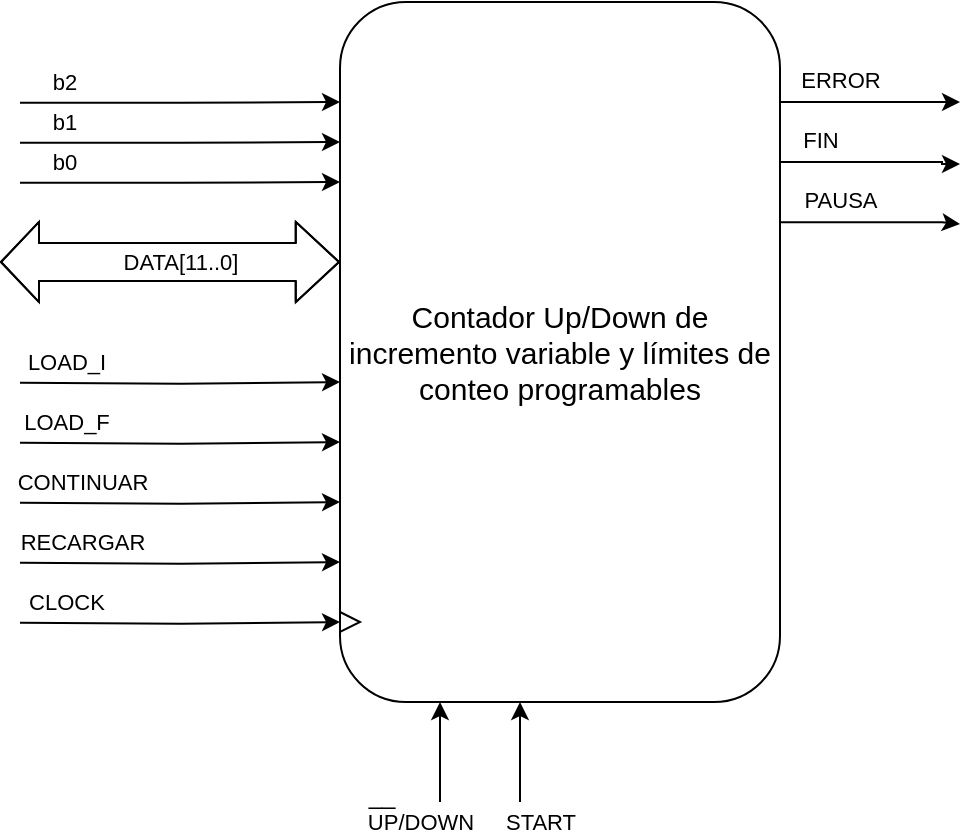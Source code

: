 <mxfile version="28.0.6" pages="3">
  <diagram name="Página-1" id="EEAb1dHN6E-b4VubWDZU">
    <mxGraphModel dx="1733" dy="1797" grid="1" gridSize="10" guides="1" tooltips="1" connect="1" arrows="1" fold="1" page="1" pageScale="1" pageWidth="1100" pageHeight="850" math="0" shadow="0">
      <root>
        <mxCell id="0" />
        <mxCell id="1" parent="0" />
        <mxCell id="Zk4eO1-CVe2jwhaPAREJ-2" value="&lt;font style=&quot;font-size: 15px;&quot;&gt;Contador Up/Down de incremento variable y límites de conteo programables&lt;/font&gt;" style="rounded=1;whiteSpace=wrap;html=1;" parent="1" vertex="1">
          <mxGeometry x="340" y="-770" width="220" height="350" as="geometry" />
        </mxCell>
        <mxCell id="Zk4eO1-CVe2jwhaPAREJ-8" style="edgeStyle=orthogonalEdgeStyle;rounded=0;orthogonalLoop=1;jettySize=auto;html=1;exitX=0;exitY=0.25;exitDx=0;exitDy=0;entryX=0;entryY=0.25;entryDx=0;entryDy=0;" parent="1" edge="1">
          <mxGeometry relative="1" as="geometry">
            <mxPoint x="340" y="-700" as="targetPoint" />
            <mxPoint x="180" y="-699.571" as="sourcePoint" />
            <Array as="points">
              <mxPoint x="260" y="-700" />
            </Array>
          </mxGeometry>
        </mxCell>
        <mxCell id="Zk4eO1-CVe2jwhaPAREJ-9" value="b1" style="edgeLabel;html=1;align=center;verticalAlign=middle;resizable=0;points=[];" parent="Zk4eO1-CVe2jwhaPAREJ-8" vertex="1" connectable="0">
          <mxGeometry x="-0.722" y="2" relative="1" as="geometry">
            <mxPoint y="-9" as="offset" />
          </mxGeometry>
        </mxCell>
        <mxCell id="Zk4eO1-CVe2jwhaPAREJ-10" style="edgeStyle=orthogonalEdgeStyle;rounded=0;orthogonalLoop=1;jettySize=auto;html=1;exitX=0;exitY=0.25;exitDx=0;exitDy=0;entryX=0;entryY=0.25;entryDx=0;entryDy=0;" parent="1" edge="1">
          <mxGeometry relative="1" as="geometry">
            <mxPoint x="340" y="-680" as="targetPoint" />
            <mxPoint x="180" y="-679.571" as="sourcePoint" />
            <Array as="points">
              <mxPoint x="260" y="-680" />
            </Array>
          </mxGeometry>
        </mxCell>
        <object label="b0" id="Zk4eO1-CVe2jwhaPAREJ-11">
          <mxCell style="edgeLabel;html=1;align=center;verticalAlign=middle;resizable=0;points=[];" parent="Zk4eO1-CVe2jwhaPAREJ-10" vertex="1" connectable="0">
            <mxGeometry x="-0.722" y="2" relative="1" as="geometry">
              <mxPoint y="-9" as="offset" />
            </mxGeometry>
          </mxCell>
        </object>
        <mxCell id="Zk4eO1-CVe2jwhaPAREJ-12" value="" style="shape=flexArrow;endArrow=classic;startArrow=classic;html=1;rounded=0;width=19.111;endSize=6.876;" parent="1" edge="1">
          <mxGeometry width="100" height="100" relative="1" as="geometry">
            <mxPoint x="170" y="-640" as="sourcePoint" />
            <mxPoint x="340" y="-640" as="targetPoint" />
            <Array as="points">
              <mxPoint x="280" y="-640" />
            </Array>
          </mxGeometry>
        </mxCell>
        <mxCell id="Zk4eO1-CVe2jwhaPAREJ-13" value="DATA[11..0]" style="edgeLabel;html=1;align=center;verticalAlign=middle;resizable=0;points=[];" parent="Zk4eO1-CVe2jwhaPAREJ-12" vertex="1" connectable="0">
          <mxGeometry x="-0.095" y="-1" relative="1" as="geometry">
            <mxPoint x="13" y="-1" as="offset" />
          </mxGeometry>
        </mxCell>
        <mxCell id="Zk4eO1-CVe2jwhaPAREJ-14" style="edgeStyle=orthogonalEdgeStyle;rounded=0;orthogonalLoop=1;jettySize=auto;html=1;exitX=0;exitY=0.25;exitDx=0;exitDy=0;entryX=0;entryY=0.25;entryDx=0;entryDy=0;" parent="1" edge="1">
          <mxGeometry relative="1" as="geometry">
            <mxPoint x="340" y="-580" as="targetPoint" />
            <mxPoint x="180" y="-579.571" as="sourcePoint" />
          </mxGeometry>
        </mxCell>
        <mxCell id="Zk4eO1-CVe2jwhaPAREJ-15" value="LOAD_I" style="edgeLabel;html=1;align=center;verticalAlign=middle;resizable=0;points=[];" parent="Zk4eO1-CVe2jwhaPAREJ-14" vertex="1" connectable="0">
          <mxGeometry x="-0.722" y="2" relative="1" as="geometry">
            <mxPoint y="-9" as="offset" />
          </mxGeometry>
        </mxCell>
        <mxCell id="Zk4eO1-CVe2jwhaPAREJ-16" style="edgeStyle=orthogonalEdgeStyle;rounded=0;orthogonalLoop=1;jettySize=auto;html=1;exitX=0;exitY=0.25;exitDx=0;exitDy=0;entryX=0;entryY=0.25;entryDx=0;entryDy=0;" parent="1" edge="1">
          <mxGeometry relative="1" as="geometry">
            <mxPoint x="340" y="-550" as="targetPoint" />
            <mxPoint x="180" y="-549.571" as="sourcePoint" />
          </mxGeometry>
        </mxCell>
        <mxCell id="Zk4eO1-CVe2jwhaPAREJ-17" value="LOAD_F" style="edgeLabel;html=1;align=center;verticalAlign=middle;resizable=0;points=[];" parent="Zk4eO1-CVe2jwhaPAREJ-16" vertex="1" connectable="0">
          <mxGeometry x="-0.722" y="2" relative="1" as="geometry">
            <mxPoint y="-9" as="offset" />
          </mxGeometry>
        </mxCell>
        <mxCell id="Zk4eO1-CVe2jwhaPAREJ-18" style="edgeStyle=orthogonalEdgeStyle;rounded=0;orthogonalLoop=1;jettySize=auto;html=1;exitX=0;exitY=0.25;exitDx=0;exitDy=0;entryX=0;entryY=0.25;entryDx=0;entryDy=0;" parent="1" edge="1">
          <mxGeometry relative="1" as="geometry">
            <mxPoint x="340" y="-520" as="targetPoint" />
            <mxPoint x="180" y="-519.571" as="sourcePoint" />
          </mxGeometry>
        </mxCell>
        <mxCell id="Zk4eO1-CVe2jwhaPAREJ-19" value="CONTINUAR" style="edgeLabel;html=1;align=center;verticalAlign=middle;resizable=0;points=[];" parent="Zk4eO1-CVe2jwhaPAREJ-18" vertex="1" connectable="0">
          <mxGeometry x="-0.722" y="2" relative="1" as="geometry">
            <mxPoint x="8" y="-9" as="offset" />
          </mxGeometry>
        </mxCell>
        <mxCell id="Zk4eO1-CVe2jwhaPAREJ-20" style="edgeStyle=orthogonalEdgeStyle;rounded=0;orthogonalLoop=1;jettySize=auto;html=1;exitX=0;exitY=0.25;exitDx=0;exitDy=0;entryX=0;entryY=0.25;entryDx=0;entryDy=0;" parent="1" edge="1">
          <mxGeometry relative="1" as="geometry">
            <mxPoint x="340" y="-490" as="targetPoint" />
            <mxPoint x="180" y="-489.571" as="sourcePoint" />
          </mxGeometry>
        </mxCell>
        <mxCell id="Zk4eO1-CVe2jwhaPAREJ-21" value="RECARGAR" style="edgeLabel;html=1;align=center;verticalAlign=middle;resizable=0;points=[];" parent="Zk4eO1-CVe2jwhaPAREJ-20" vertex="1" connectable="0">
          <mxGeometry x="-0.722" y="2" relative="1" as="geometry">
            <mxPoint x="8" y="-9" as="offset" />
          </mxGeometry>
        </mxCell>
        <mxCell id="Zk4eO1-CVe2jwhaPAREJ-22" style="edgeStyle=orthogonalEdgeStyle;rounded=0;orthogonalLoop=1;jettySize=auto;html=1;exitX=0;exitY=0.25;exitDx=0;exitDy=0;entryX=0;entryY=0.25;entryDx=0;entryDy=0;" parent="1" edge="1">
          <mxGeometry relative="1" as="geometry">
            <mxPoint x="340" y="-460" as="targetPoint" />
            <mxPoint x="180" y="-459.571" as="sourcePoint" />
          </mxGeometry>
        </mxCell>
        <mxCell id="Zk4eO1-CVe2jwhaPAREJ-23" value="CLOCK" style="edgeLabel;html=1;align=center;verticalAlign=middle;resizable=0;points=[];" parent="Zk4eO1-CVe2jwhaPAREJ-22" vertex="1" connectable="0">
          <mxGeometry x="-0.722" y="2" relative="1" as="geometry">
            <mxPoint y="-9" as="offset" />
          </mxGeometry>
        </mxCell>
        <mxCell id="Zk4eO1-CVe2jwhaPAREJ-24" style="edgeStyle=orthogonalEdgeStyle;rounded=0;orthogonalLoop=1;jettySize=auto;html=1;exitX=0;exitY=0.25;exitDx=0;exitDy=0;" parent="1" edge="1">
          <mxGeometry relative="1" as="geometry">
            <mxPoint x="650" y="-720" as="targetPoint" />
            <mxPoint x="560" y="-719.971" as="sourcePoint" />
            <Array as="points">
              <mxPoint x="641" y="-720.4" />
              <mxPoint x="720" y="-719.4" />
            </Array>
          </mxGeometry>
        </mxCell>
        <mxCell id="Zk4eO1-CVe2jwhaPAREJ-25" value="ERROR" style="edgeLabel;html=1;align=center;verticalAlign=middle;resizable=0;points=[];" parent="Zk4eO1-CVe2jwhaPAREJ-24" vertex="1" connectable="0">
          <mxGeometry x="-0.722" y="2" relative="1" as="geometry">
            <mxPoint x="17" y="-9" as="offset" />
          </mxGeometry>
        </mxCell>
        <mxCell id="Zk4eO1-CVe2jwhaPAREJ-26" style="edgeStyle=orthogonalEdgeStyle;rounded=0;orthogonalLoop=1;jettySize=auto;html=1;exitX=0;exitY=0.25;exitDx=0;exitDy=0;" parent="1" edge="1">
          <mxGeometry relative="1" as="geometry">
            <mxPoint x="650" y="-689" as="targetPoint" />
            <mxPoint x="560" y="-689.951" as="sourcePoint" />
            <Array as="points">
              <mxPoint x="641" y="-690.38" />
              <mxPoint x="720" y="-689.38" />
            </Array>
          </mxGeometry>
        </mxCell>
        <mxCell id="Zk4eO1-CVe2jwhaPAREJ-27" value="FIN" style="edgeLabel;html=1;align=center;verticalAlign=middle;resizable=0;points=[];" parent="Zk4eO1-CVe2jwhaPAREJ-26" vertex="1" connectable="0">
          <mxGeometry x="-0.722" y="2" relative="1" as="geometry">
            <mxPoint x="7" y="-9" as="offset" />
          </mxGeometry>
        </mxCell>
        <mxCell id="Zk4eO1-CVe2jwhaPAREJ-28" style="edgeStyle=orthogonalEdgeStyle;rounded=0;orthogonalLoop=1;jettySize=auto;html=1;exitX=0;exitY=0.25;exitDx=0;exitDy=0;" parent="1" edge="1">
          <mxGeometry relative="1" as="geometry">
            <mxPoint x="650" y="-659" as="targetPoint" />
            <mxPoint x="560" y="-659.931" as="sourcePoint" />
            <Array as="points">
              <mxPoint x="641" y="-660.36" />
              <mxPoint x="720" y="-659.36" />
            </Array>
          </mxGeometry>
        </mxCell>
        <mxCell id="Zk4eO1-CVe2jwhaPAREJ-29" value="PAUSA" style="edgeLabel;html=1;align=center;verticalAlign=middle;resizable=0;points=[];" parent="Zk4eO1-CVe2jwhaPAREJ-28" vertex="1" connectable="0">
          <mxGeometry x="-0.722" y="2" relative="1" as="geometry">
            <mxPoint x="17" y="-9" as="offset" />
          </mxGeometry>
        </mxCell>
        <mxCell id="Zk4eO1-CVe2jwhaPAREJ-30" style="edgeStyle=orthogonalEdgeStyle;rounded=0;orthogonalLoop=1;jettySize=auto;html=1;" parent="1" edge="1">
          <mxGeometry relative="1" as="geometry">
            <mxPoint x="390" y="-420" as="targetPoint" />
            <mxPoint x="390" y="-370" as="sourcePoint" />
            <Array as="points">
              <mxPoint x="390" y="-391.01" />
              <mxPoint x="390" y="-391.01" />
            </Array>
          </mxGeometry>
        </mxCell>
        <mxCell id="Zk4eO1-CVe2jwhaPAREJ-31" value="UP/DOWN" style="edgeLabel;html=1;align=center;verticalAlign=middle;resizable=0;points=[];" parent="Zk4eO1-CVe2jwhaPAREJ-30" vertex="1" connectable="0">
          <mxGeometry x="-0.722" y="2" relative="1" as="geometry">
            <mxPoint x="-8" y="17" as="offset" />
          </mxGeometry>
        </mxCell>
        <mxCell id="Zk4eO1-CVe2jwhaPAREJ-32" style="edgeStyle=orthogonalEdgeStyle;rounded=0;orthogonalLoop=1;jettySize=auto;html=1;" parent="1" edge="1">
          <mxGeometry relative="1" as="geometry">
            <mxPoint x="430" y="-420" as="targetPoint" />
            <mxPoint x="430" y="-370" as="sourcePoint" />
            <Array as="points">
              <mxPoint x="430" y="-391.01" />
              <mxPoint x="430" y="-391.01" />
            </Array>
          </mxGeometry>
        </mxCell>
        <mxCell id="Zk4eO1-CVe2jwhaPAREJ-33" value="START" style="edgeLabel;html=1;align=center;verticalAlign=middle;resizable=0;points=[];" parent="Zk4eO1-CVe2jwhaPAREJ-32" vertex="1" connectable="0">
          <mxGeometry x="-0.722" y="2" relative="1" as="geometry">
            <mxPoint x="12" y="17" as="offset" />
          </mxGeometry>
        </mxCell>
        <mxCell id="Zk4eO1-CVe2jwhaPAREJ-34" style="edgeStyle=orthogonalEdgeStyle;rounded=0;orthogonalLoop=1;jettySize=auto;html=1;exitX=0;exitY=0.25;exitDx=0;exitDy=0;entryX=0;entryY=0.25;entryDx=0;entryDy=0;" parent="1" edge="1">
          <mxGeometry relative="1" as="geometry">
            <mxPoint x="340" y="-720" as="targetPoint" />
            <mxPoint x="180" y="-719.571" as="sourcePoint" />
            <Array as="points">
              <mxPoint x="260" y="-720" />
            </Array>
          </mxGeometry>
        </mxCell>
        <mxCell id="Zk4eO1-CVe2jwhaPAREJ-35" value="b2" style="edgeLabel;html=1;align=center;verticalAlign=middle;resizable=0;points=[];" parent="Zk4eO1-CVe2jwhaPAREJ-34" vertex="1" connectable="0">
          <mxGeometry x="-0.722" y="2" relative="1" as="geometry">
            <mxPoint y="-9" as="offset" />
          </mxGeometry>
        </mxCell>
        <mxCell id="Zk4eO1-CVe2jwhaPAREJ-36" value="__" style="text;html=1;align=center;verticalAlign=middle;whiteSpace=wrap;rounded=0;" parent="1" vertex="1">
          <mxGeometry x="331" y="-388" width="60" height="30" as="geometry" />
        </mxCell>
        <mxCell id="Zk4eO1-CVe2jwhaPAREJ-37" value="" style="triangle;whiteSpace=wrap;html=1;" parent="1" vertex="1">
          <mxGeometry x="340" y="-465" width="10" height="10" as="geometry" />
        </mxCell>
      </root>
    </mxGraphModel>
  </diagram>
  <diagram id="MBViVHzpz38LwhrgYlLa" name="Página-2">
    <mxGraphModel dx="1617" dy="884" grid="1" gridSize="10" guides="1" tooltips="1" connect="1" arrows="1" fold="1" page="1" pageScale="1" pageWidth="1100" pageHeight="850" math="0" shadow="0">
      <root>
        <mxCell id="0" />
        <mxCell id="1" parent="0" />
        <mxCell id="ioLFR17E4ViIQYoxCpSj-46" style="edgeStyle=orthogonalEdgeStyle;rounded=0;orthogonalLoop=1;jettySize=auto;html=1;entryX=0.25;entryY=0;entryDx=0;entryDy=0;" parent="1" target="5YCoUz0_5GFnxVRF15zM-1" edge="1">
          <mxGeometry relative="1" as="geometry">
            <mxPoint x="475" y="160" as="sourcePoint" />
            <Array as="points">
              <mxPoint x="475" y="250" />
            </Array>
          </mxGeometry>
        </mxCell>
        <mxCell id="SYs1Sd5xf8g1arsFMRHJ-1" value="&lt;span style=&quot;color: rgb(0, 0, 0); font-family: Helvetica; font-style: normal; font-variant-ligatures: normal; font-variant-caps: normal; font-weight: 400; letter-spacing: normal; orphans: 2; text-align: center; text-indent: 0px; text-transform: none; widows: 2; word-spacing: 0px; -webkit-text-stroke-width: 0px; white-space: normal; background-color: rgb(236, 236, 236); text-decoration-thickness: initial; text-decoration-style: initial; text-decoration-color: initial; float: none; display: inline !important;&quot;&gt;Contador Up/Down de incremento variable y límites de conteo programables&lt;/span&gt;" style="text;whiteSpace=wrap;html=1;fontSize=17;" parent="1" vertex="1">
          <mxGeometry x="253" y="30" width="595" height="40" as="geometry" />
        </mxCell>
        <mxCell id="ioLFR17E4ViIQYoxCpSj-47" value="resultado de suma actual" style="edgeStyle=orthogonalEdgeStyle;rounded=0;orthogonalLoop=1;jettySize=auto;html=1;exitX=1;exitY=0.5;exitDx=0;exitDy=0;entryX=1;entryY=0.5;entryDx=0;entryDy=0;" parent="1" source="5YCoUz0_5GFnxVRF15zM-1" edge="1" target="XcIXjamz96Wju4GIK8jk-1">
          <mxGeometry x="-0.095" y="10" relative="1" as="geometry">
            <mxPoint x="615" y="170" as="targetPoint" />
            <mxPoint x="575" y="470" as="sourcePoint" />
            <mxPoint as="offset" />
            <Array as="points">
              <mxPoint x="620" y="470" />
              <mxPoint x="620" y="262" />
            </Array>
          </mxGeometry>
        </mxCell>
        <mxCell id="5YCoUz0_5GFnxVRF15zM-1" value="SUMADOR" style="rounded=1;whiteSpace=wrap;html=1;" parent="1" vertex="1">
          <mxGeometry x="445" y="430" width="120" height="80" as="geometry" />
        </mxCell>
        <mxCell id="ioLFR17E4ViIQYoxCpSj-1" value="&lt;font style=&quot;font-size: 15px;&quot;&gt;Contador Up/Down de incremento variable y límites de conteo programables&lt;/font&gt;" style="rounded=1;whiteSpace=wrap;html=1;" parent="1" vertex="1">
          <mxGeometry x="350" y="863" width="220" height="350" as="geometry" />
        </mxCell>
        <mxCell id="ioLFR17E4ViIQYoxCpSj-2" style="edgeStyle=orthogonalEdgeStyle;rounded=0;orthogonalLoop=1;jettySize=auto;html=1;exitX=0;exitY=0.25;exitDx=0;exitDy=0;entryX=0;entryY=0.25;entryDx=0;entryDy=0;" parent="1" edge="1">
          <mxGeometry relative="1" as="geometry">
            <mxPoint x="350" y="933" as="targetPoint" />
            <mxPoint x="190" y="933.429" as="sourcePoint" />
            <Array as="points">
              <mxPoint x="270" y="933" />
            </Array>
          </mxGeometry>
        </mxCell>
        <mxCell id="ioLFR17E4ViIQYoxCpSj-3" value="b1" style="edgeLabel;html=1;align=center;verticalAlign=middle;resizable=0;points=[];" parent="ioLFR17E4ViIQYoxCpSj-2" vertex="1" connectable="0">
          <mxGeometry x="-0.722" y="2" relative="1" as="geometry">
            <mxPoint y="-9" as="offset" />
          </mxGeometry>
        </mxCell>
        <mxCell id="ioLFR17E4ViIQYoxCpSj-4" style="edgeStyle=orthogonalEdgeStyle;rounded=0;orthogonalLoop=1;jettySize=auto;html=1;exitX=0;exitY=0.25;exitDx=0;exitDy=0;entryX=0;entryY=0.25;entryDx=0;entryDy=0;" parent="1" edge="1">
          <mxGeometry relative="1" as="geometry">
            <mxPoint x="350" y="953" as="targetPoint" />
            <mxPoint x="190" y="953.429" as="sourcePoint" />
            <Array as="points">
              <mxPoint x="270" y="953" />
            </Array>
          </mxGeometry>
        </mxCell>
        <object label="b0" id="ioLFR17E4ViIQYoxCpSj-5">
          <mxCell style="edgeLabel;html=1;align=center;verticalAlign=middle;resizable=0;points=[];" parent="ioLFR17E4ViIQYoxCpSj-4" vertex="1" connectable="0">
            <mxGeometry x="-0.722" y="2" relative="1" as="geometry">
              <mxPoint y="-9" as="offset" />
            </mxGeometry>
          </mxCell>
        </object>
        <mxCell id="ioLFR17E4ViIQYoxCpSj-6" value="" style="shape=flexArrow;endArrow=classic;startArrow=classic;html=1;rounded=0;width=19.111;endSize=6.876;" parent="1" edge="1">
          <mxGeometry width="100" height="100" relative="1" as="geometry">
            <mxPoint x="180" y="993" as="sourcePoint" />
            <mxPoint x="350" y="993" as="targetPoint" />
            <Array as="points">
              <mxPoint x="290" y="993" />
            </Array>
          </mxGeometry>
        </mxCell>
        <mxCell id="ioLFR17E4ViIQYoxCpSj-7" value="DATA[11..0]" style="edgeLabel;html=1;align=center;verticalAlign=middle;resizable=0;points=[];" parent="ioLFR17E4ViIQYoxCpSj-6" vertex="1" connectable="0">
          <mxGeometry x="-0.095" y="-1" relative="1" as="geometry">
            <mxPoint x="13" y="-1" as="offset" />
          </mxGeometry>
        </mxCell>
        <mxCell id="ioLFR17E4ViIQYoxCpSj-8" style="edgeStyle=orthogonalEdgeStyle;rounded=0;orthogonalLoop=1;jettySize=auto;html=1;exitX=0;exitY=0.25;exitDx=0;exitDy=0;entryX=0;entryY=0.25;entryDx=0;entryDy=0;" parent="1" edge="1">
          <mxGeometry relative="1" as="geometry">
            <mxPoint x="350" y="1053" as="targetPoint" />
            <mxPoint x="190" y="1053.429" as="sourcePoint" />
          </mxGeometry>
        </mxCell>
        <mxCell id="ioLFR17E4ViIQYoxCpSj-9" value="LOAD_I" style="edgeLabel;html=1;align=center;verticalAlign=middle;resizable=0;points=[];" parent="ioLFR17E4ViIQYoxCpSj-8" vertex="1" connectable="0">
          <mxGeometry x="-0.722" y="2" relative="1" as="geometry">
            <mxPoint y="-9" as="offset" />
          </mxGeometry>
        </mxCell>
        <mxCell id="ioLFR17E4ViIQYoxCpSj-10" style="edgeStyle=orthogonalEdgeStyle;rounded=0;orthogonalLoop=1;jettySize=auto;html=1;exitX=0;exitY=0.25;exitDx=0;exitDy=0;entryX=0;entryY=0.25;entryDx=0;entryDy=0;" parent="1" edge="1">
          <mxGeometry relative="1" as="geometry">
            <mxPoint x="350" y="1083" as="targetPoint" />
            <mxPoint x="190" y="1083.429" as="sourcePoint" />
          </mxGeometry>
        </mxCell>
        <mxCell id="ioLFR17E4ViIQYoxCpSj-11" value="LOAD_F" style="edgeLabel;html=1;align=center;verticalAlign=middle;resizable=0;points=[];" parent="ioLFR17E4ViIQYoxCpSj-10" vertex="1" connectable="0">
          <mxGeometry x="-0.722" y="2" relative="1" as="geometry">
            <mxPoint y="-9" as="offset" />
          </mxGeometry>
        </mxCell>
        <mxCell id="ioLFR17E4ViIQYoxCpSj-12" style="edgeStyle=orthogonalEdgeStyle;rounded=0;orthogonalLoop=1;jettySize=auto;html=1;exitX=0;exitY=0.25;exitDx=0;exitDy=0;entryX=0;entryY=0.25;entryDx=0;entryDy=0;" parent="1" edge="1">
          <mxGeometry relative="1" as="geometry">
            <mxPoint x="350" y="1113" as="targetPoint" />
            <mxPoint x="190" y="1113.429" as="sourcePoint" />
          </mxGeometry>
        </mxCell>
        <mxCell id="ioLFR17E4ViIQYoxCpSj-13" value="CONTINUAR" style="edgeLabel;html=1;align=center;verticalAlign=middle;resizable=0;points=[];" parent="ioLFR17E4ViIQYoxCpSj-12" vertex="1" connectable="0">
          <mxGeometry x="-0.722" y="2" relative="1" as="geometry">
            <mxPoint x="8" y="-9" as="offset" />
          </mxGeometry>
        </mxCell>
        <mxCell id="ioLFR17E4ViIQYoxCpSj-14" style="edgeStyle=orthogonalEdgeStyle;rounded=0;orthogonalLoop=1;jettySize=auto;html=1;exitX=0;exitY=0.25;exitDx=0;exitDy=0;entryX=0;entryY=0.25;entryDx=0;entryDy=0;" parent="1" edge="1">
          <mxGeometry relative="1" as="geometry">
            <mxPoint x="350" y="1143" as="targetPoint" />
            <mxPoint x="190" y="1143.429" as="sourcePoint" />
          </mxGeometry>
        </mxCell>
        <mxCell id="ioLFR17E4ViIQYoxCpSj-15" value="RECARGAR" style="edgeLabel;html=1;align=center;verticalAlign=middle;resizable=0;points=[];" parent="ioLFR17E4ViIQYoxCpSj-14" vertex="1" connectable="0">
          <mxGeometry x="-0.722" y="2" relative="1" as="geometry">
            <mxPoint x="8" y="-9" as="offset" />
          </mxGeometry>
        </mxCell>
        <mxCell id="ioLFR17E4ViIQYoxCpSj-16" style="edgeStyle=orthogonalEdgeStyle;rounded=0;orthogonalLoop=1;jettySize=auto;html=1;exitX=0;exitY=0.25;exitDx=0;exitDy=0;entryX=0;entryY=0.25;entryDx=0;entryDy=0;" parent="1" edge="1">
          <mxGeometry relative="1" as="geometry">
            <mxPoint x="350" y="1173" as="targetPoint" />
            <mxPoint x="190" y="1173.429" as="sourcePoint" />
          </mxGeometry>
        </mxCell>
        <mxCell id="ioLFR17E4ViIQYoxCpSj-17" value="CLOCK" style="edgeLabel;html=1;align=center;verticalAlign=middle;resizable=0;points=[];" parent="ioLFR17E4ViIQYoxCpSj-16" vertex="1" connectable="0">
          <mxGeometry x="-0.722" y="2" relative="1" as="geometry">
            <mxPoint y="-9" as="offset" />
          </mxGeometry>
        </mxCell>
        <mxCell id="ioLFR17E4ViIQYoxCpSj-18" style="edgeStyle=orthogonalEdgeStyle;rounded=0;orthogonalLoop=1;jettySize=auto;html=1;exitX=0;exitY=0.25;exitDx=0;exitDy=0;" parent="1" edge="1">
          <mxGeometry relative="1" as="geometry">
            <mxPoint x="660" y="913" as="targetPoint" />
            <mxPoint x="570" y="913.029" as="sourcePoint" />
            <Array as="points">
              <mxPoint x="651" y="912.6" />
              <mxPoint x="730" y="913.6" />
            </Array>
          </mxGeometry>
        </mxCell>
        <mxCell id="ioLFR17E4ViIQYoxCpSj-19" value="ERROR" style="edgeLabel;html=1;align=center;verticalAlign=middle;resizable=0;points=[];" parent="ioLFR17E4ViIQYoxCpSj-18" vertex="1" connectable="0">
          <mxGeometry x="-0.722" y="2" relative="1" as="geometry">
            <mxPoint x="17" y="-9" as="offset" />
          </mxGeometry>
        </mxCell>
        <mxCell id="ioLFR17E4ViIQYoxCpSj-20" style="edgeStyle=orthogonalEdgeStyle;rounded=0;orthogonalLoop=1;jettySize=auto;html=1;exitX=0;exitY=0.25;exitDx=0;exitDy=0;" parent="1" edge="1">
          <mxGeometry relative="1" as="geometry">
            <mxPoint x="660" y="944" as="targetPoint" />
            <mxPoint x="570" y="943.049" as="sourcePoint" />
            <Array as="points">
              <mxPoint x="651" y="942.62" />
              <mxPoint x="730" y="943.62" />
            </Array>
          </mxGeometry>
        </mxCell>
        <mxCell id="ioLFR17E4ViIQYoxCpSj-21" value="FIN" style="edgeLabel;html=1;align=center;verticalAlign=middle;resizable=0;points=[];" parent="ioLFR17E4ViIQYoxCpSj-20" vertex="1" connectable="0">
          <mxGeometry x="-0.722" y="2" relative="1" as="geometry">
            <mxPoint x="7" y="-9" as="offset" />
          </mxGeometry>
        </mxCell>
        <mxCell id="ioLFR17E4ViIQYoxCpSj-22" style="edgeStyle=orthogonalEdgeStyle;rounded=0;orthogonalLoop=1;jettySize=auto;html=1;exitX=0;exitY=0.25;exitDx=0;exitDy=0;" parent="1" edge="1">
          <mxGeometry relative="1" as="geometry">
            <mxPoint x="660" y="974" as="targetPoint" />
            <mxPoint x="570" y="973.069" as="sourcePoint" />
            <Array as="points">
              <mxPoint x="651" y="972.64" />
              <mxPoint x="730" y="973.64" />
            </Array>
          </mxGeometry>
        </mxCell>
        <mxCell id="ioLFR17E4ViIQYoxCpSj-23" value="PAUSA" style="edgeLabel;html=1;align=center;verticalAlign=middle;resizable=0;points=[];" parent="ioLFR17E4ViIQYoxCpSj-22" vertex="1" connectable="0">
          <mxGeometry x="-0.722" y="2" relative="1" as="geometry">
            <mxPoint x="17" y="-9" as="offset" />
          </mxGeometry>
        </mxCell>
        <mxCell id="ioLFR17E4ViIQYoxCpSj-24" style="edgeStyle=orthogonalEdgeStyle;rounded=0;orthogonalLoop=1;jettySize=auto;html=1;" parent="1" edge="1">
          <mxGeometry relative="1" as="geometry">
            <mxPoint x="400" y="1213" as="targetPoint" />
            <mxPoint x="400" y="1263" as="sourcePoint" />
            <Array as="points">
              <mxPoint x="400" y="1241.99" />
              <mxPoint x="400" y="1241.99" />
            </Array>
          </mxGeometry>
        </mxCell>
        <mxCell id="ioLFR17E4ViIQYoxCpSj-25" value="UP/DOWN" style="edgeLabel;html=1;align=center;verticalAlign=middle;resizable=0;points=[];" parent="ioLFR17E4ViIQYoxCpSj-24" vertex="1" connectable="0">
          <mxGeometry x="-0.722" y="2" relative="1" as="geometry">
            <mxPoint x="-8" y="17" as="offset" />
          </mxGeometry>
        </mxCell>
        <mxCell id="ioLFR17E4ViIQYoxCpSj-26" style="edgeStyle=orthogonalEdgeStyle;rounded=0;orthogonalLoop=1;jettySize=auto;html=1;" parent="1" edge="1">
          <mxGeometry relative="1" as="geometry">
            <mxPoint x="440" y="1213" as="targetPoint" />
            <mxPoint x="440" y="1263" as="sourcePoint" />
            <Array as="points">
              <mxPoint x="440" y="1241.99" />
              <mxPoint x="440" y="1241.99" />
            </Array>
          </mxGeometry>
        </mxCell>
        <mxCell id="ioLFR17E4ViIQYoxCpSj-27" value="START" style="edgeLabel;html=1;align=center;verticalAlign=middle;resizable=0;points=[];" parent="ioLFR17E4ViIQYoxCpSj-26" vertex="1" connectable="0">
          <mxGeometry x="-0.722" y="2" relative="1" as="geometry">
            <mxPoint x="12" y="17" as="offset" />
          </mxGeometry>
        </mxCell>
        <mxCell id="ioLFR17E4ViIQYoxCpSj-28" style="edgeStyle=orthogonalEdgeStyle;rounded=0;orthogonalLoop=1;jettySize=auto;html=1;exitX=0;exitY=0.25;exitDx=0;exitDy=0;entryX=0;entryY=0.25;entryDx=0;entryDy=0;" parent="1" edge="1">
          <mxGeometry relative="1" as="geometry">
            <mxPoint x="350" y="913" as="targetPoint" />
            <mxPoint x="190" y="913.429" as="sourcePoint" />
            <Array as="points">
              <mxPoint x="270" y="913" />
            </Array>
          </mxGeometry>
        </mxCell>
        <mxCell id="ioLFR17E4ViIQYoxCpSj-29" value="b2" style="edgeLabel;html=1;align=center;verticalAlign=middle;resizable=0;points=[];" parent="ioLFR17E4ViIQYoxCpSj-28" vertex="1" connectable="0">
          <mxGeometry x="-0.722" y="2" relative="1" as="geometry">
            <mxPoint y="-9" as="offset" />
          </mxGeometry>
        </mxCell>
        <mxCell id="ioLFR17E4ViIQYoxCpSj-30" value="__" style="text;html=1;align=center;verticalAlign=middle;whiteSpace=wrap;rounded=0;" parent="1" vertex="1">
          <mxGeometry x="341" y="1245" width="60" height="30" as="geometry" />
        </mxCell>
        <mxCell id="ioLFR17E4ViIQYoxCpSj-31" value="" style="triangle;whiteSpace=wrap;html=1;" parent="1" vertex="1">
          <mxGeometry x="350" y="1168" width="10" height="10" as="geometry" />
        </mxCell>
        <mxCell id="ioLFR17E4ViIQYoxCpSj-34" style="edgeStyle=orthogonalEdgeStyle;rounded=0;orthogonalLoop=1;jettySize=auto;html=1;" parent="1" edge="1">
          <mxGeometry relative="1" as="geometry">
            <mxPoint x="240" y="250" as="targetPoint" />
            <mxPoint x="150" y="250" as="sourcePoint" />
          </mxGeometry>
        </mxCell>
        <mxCell id="ioLFR17E4ViIQYoxCpSj-35" value="LOAD_I" style="edgeLabel;html=1;align=center;verticalAlign=middle;resizable=0;points=[];" parent="ioLFR17E4ViIQYoxCpSj-34" vertex="1" connectable="0">
          <mxGeometry x="-0.722" y="2" relative="1" as="geometry">
            <mxPoint x="8" y="-11" as="offset" />
          </mxGeometry>
        </mxCell>
        <mxCell id="ioLFR17E4ViIQYoxCpSj-36" style="edgeStyle=orthogonalEdgeStyle;rounded=0;orthogonalLoop=1;jettySize=auto;html=1;" parent="1" edge="1">
          <mxGeometry relative="1" as="geometry">
            <mxPoint x="240" y="280" as="targetPoint" />
            <mxPoint x="150" y="280" as="sourcePoint" />
            <Array as="points">
              <mxPoint x="200" y="280" />
              <mxPoint x="200" y="280" />
            </Array>
          </mxGeometry>
        </mxCell>
        <mxCell id="ioLFR17E4ViIQYoxCpSj-37" value="LOAD_F" style="edgeLabel;html=1;align=center;verticalAlign=middle;resizable=0;points=[];" parent="ioLFR17E4ViIQYoxCpSj-36" vertex="1" connectable="0">
          <mxGeometry x="-0.722" y="2" relative="1" as="geometry">
            <mxPoint x="8" y="-9" as="offset" />
          </mxGeometry>
        </mxCell>
        <mxCell id="ioLFR17E4ViIQYoxCpSj-38" style="edgeStyle=orthogonalEdgeStyle;rounded=0;orthogonalLoop=1;jettySize=auto;html=1;entryX=0;entryY=0.25;entryDx=0;entryDy=0;" parent="1" edge="1">
          <mxGeometry relative="1" as="geometry">
            <mxPoint x="225" y="451.57" as="targetPoint" />
            <mxPoint x="145" y="451.57" as="sourcePoint" />
            <Array as="points">
              <mxPoint x="145" y="451.57" />
            </Array>
          </mxGeometry>
        </mxCell>
        <mxCell id="ioLFR17E4ViIQYoxCpSj-39" value="b1" style="edgeLabel;html=1;align=center;verticalAlign=middle;resizable=0;points=[];" parent="ioLFR17E4ViIQYoxCpSj-38" vertex="1" connectable="0">
          <mxGeometry x="-0.722" y="2" relative="1" as="geometry">
            <mxPoint y="-9" as="offset" />
          </mxGeometry>
        </mxCell>
        <mxCell id="ioLFR17E4ViIQYoxCpSj-40" style="edgeStyle=orthogonalEdgeStyle;rounded=0;orthogonalLoop=1;jettySize=auto;html=1;entryX=0;entryY=0.25;entryDx=0;entryDy=0;" parent="1" edge="1">
          <mxGeometry relative="1" as="geometry">
            <mxPoint x="225" y="471.57" as="targetPoint" />
            <mxPoint x="145" y="471.57" as="sourcePoint" />
            <Array as="points">
              <mxPoint x="145" y="471.57" />
            </Array>
          </mxGeometry>
        </mxCell>
        <object label="b0" id="ioLFR17E4ViIQYoxCpSj-41">
          <mxCell style="edgeLabel;html=1;align=center;verticalAlign=middle;resizable=0;points=[];" parent="ioLFR17E4ViIQYoxCpSj-40" vertex="1" connectable="0">
            <mxGeometry x="-0.722" y="2" relative="1" as="geometry">
              <mxPoint y="-9" as="offset" />
            </mxGeometry>
          </mxCell>
        </object>
        <mxCell id="ioLFR17E4ViIQYoxCpSj-42" style="edgeStyle=orthogonalEdgeStyle;rounded=0;orthogonalLoop=1;jettySize=auto;html=1;" parent="1" edge="1">
          <mxGeometry relative="1" as="geometry">
            <mxPoint x="225" y="430" as="targetPoint" />
            <mxPoint x="145" y="430" as="sourcePoint" />
            <Array as="points">
              <mxPoint x="215" y="430" />
            </Array>
          </mxGeometry>
        </mxCell>
        <mxCell id="ioLFR17E4ViIQYoxCpSj-43" value="b2" style="edgeLabel;html=1;align=center;verticalAlign=middle;resizable=0;points=[];" parent="ioLFR17E4ViIQYoxCpSj-42" vertex="1" connectable="0">
          <mxGeometry x="-0.722" y="2" relative="1" as="geometry">
            <mxPoint y="-9" as="offset" />
          </mxGeometry>
        </mxCell>
        <mxCell id="ioLFR17E4ViIQYoxCpSj-44" style="edgeStyle=orthogonalEdgeStyle;rounded=0;orthogonalLoop=1;jettySize=auto;html=1;" parent="1" edge="1">
          <mxGeometry relative="1" as="geometry">
            <mxPoint x="504.5" y="510" as="targetPoint" />
            <mxPoint x="504.73" y="610" as="sourcePoint" />
            <Array as="points">
              <mxPoint x="504.73" y="560" />
              <mxPoint x="504.73" y="560" />
            </Array>
          </mxGeometry>
        </mxCell>
        <mxCell id="ioLFR17E4ViIQYoxCpSj-45" value="UP/DOWN" style="edgeLabel;html=1;align=center;verticalAlign=middle;resizable=0;points=[];" parent="ioLFR17E4ViIQYoxCpSj-44" vertex="1" connectable="0">
          <mxGeometry x="-0.722" y="2" relative="1" as="geometry">
            <mxPoint x="-8" y="17" as="offset" />
          </mxGeometry>
        </mxCell>
        <mxCell id="ioLFR17E4ViIQYoxCpSj-32" value="" style="shape=flexArrow;endArrow=classic;startArrow=classic;html=1;rounded=0;width=26.667;endSize=13.521;endWidth=31.111;startSize=14.733;startWidth=38.99;" parent="1" edge="1">
          <mxGeometry width="100" height="100" relative="1" as="geometry">
            <mxPoint x="210" y="150" as="sourcePoint" />
            <mxPoint x="860" y="150" as="targetPoint" />
            <Array as="points">
              <mxPoint x="460" y="150" />
              <mxPoint x="650" y="150" />
            </Array>
          </mxGeometry>
        </mxCell>
        <mxCell id="ioLFR17E4ViIQYoxCpSj-33" value="DATA[11..0]" style="edgeLabel;html=1;align=center;verticalAlign=middle;resizable=0;points=[];" parent="ioLFR17E4ViIQYoxCpSj-32" vertex="1" connectable="0">
          <mxGeometry x="-0.095" y="-1" relative="1" as="geometry">
            <mxPoint x="13" y="-1" as="offset" />
          </mxGeometry>
        </mxCell>
        <mxCell id="ioLFR17E4ViIQYoxCpSj-50" style="edgeStyle=orthogonalEdgeStyle;rounded=0;orthogonalLoop=1;jettySize=auto;html=1;exitX=1;exitY=0.5;exitDx=0;exitDy=0;entryX=0;entryY=0.5;entryDx=0;entryDy=0;" parent="1" source="ioLFR17E4ViIQYoxCpSj-49" target="5YCoUz0_5GFnxVRF15zM-1" edge="1">
          <mxGeometry relative="1" as="geometry" />
        </mxCell>
        <mxCell id="ioLFR17E4ViIQYoxCpSj-51" value="PAUSA" style="edgeStyle=orthogonalEdgeStyle;rounded=0;orthogonalLoop=1;jettySize=auto;html=1;exitX=0.5;exitY=1;exitDx=0;exitDy=0;" parent="1" source="ioLFR17E4ViIQYoxCpSj-49" edge="1">
          <mxGeometry x="0.008" y="19" relative="1" as="geometry">
            <mxPoint x="285" y="590" as="targetPoint" />
            <Array as="points">
              <mxPoint x="285" y="560" />
              <mxPoint x="285" y="560" />
            </Array>
            <mxPoint y="-1" as="offset" />
          </mxGeometry>
        </mxCell>
        <mxCell id="ioLFR17E4ViIQYoxCpSj-49" value="LÓGICA DE CONTROL" style="rounded=1;whiteSpace=wrap;html=1;" parent="1" vertex="1">
          <mxGeometry x="225" y="390" width="120" height="160" as="geometry" />
        </mxCell>
        <mxCell id="ioLFR17E4ViIQYoxCpSj-52" value="" style="endArrow=classic;html=1;rounded=0;entryX=0;entryY=0.5;entryDx=0;entryDy=0;" parent="1" target="ioLFR17E4ViIQYoxCpSj-53" edge="1">
          <mxGeometry width="50" height="50" relative="1" as="geometry">
            <mxPoint x="615" y="470" as="sourcePoint" />
            <mxPoint x="665" y="470" as="targetPoint" />
          </mxGeometry>
        </mxCell>
        <mxCell id="ioLFR17E4ViIQYoxCpSj-56" value="FIN" style="edgeStyle=orthogonalEdgeStyle;rounded=0;orthogonalLoop=1;jettySize=auto;html=1;exitX=1;exitY=0.5;exitDx=0;exitDy=0;" parent="1" source="ioLFR17E4ViIQYoxCpSj-59" edge="1">
          <mxGeometry x="0.143" y="10" relative="1" as="geometry">
            <mxPoint x="910" y="580" as="targetPoint" />
            <Array as="points">
              <mxPoint x="910" y="580" />
              <mxPoint x="910" y="580" />
            </Array>
            <mxPoint as="offset" />
          </mxGeometry>
        </mxCell>
        <mxCell id="ioLFR17E4ViIQYoxCpSj-58" value="ERROR" style="edgeStyle=orthogonalEdgeStyle;rounded=0;orthogonalLoop=1;jettySize=auto;html=1;exitX=0.5;exitY=1;exitDx=0;exitDy=0;" parent="1" source="ioLFR17E4ViIQYoxCpSj-53" target="ioLFR17E4ViIQYoxCpSj-59" edge="1">
          <mxGeometry y="25" relative="1" as="geometry">
            <mxPoint x="759.857" y="550" as="targetPoint" />
            <mxPoint as="offset" />
          </mxGeometry>
        </mxCell>
        <mxCell id="ioLFR17E4ViIQYoxCpSj-63" value="ERROR" style="edgeStyle=orthogonalEdgeStyle;rounded=0;orthogonalLoop=1;jettySize=auto;html=1;exitX=1;exitY=0.5;exitDx=0;exitDy=0;" parent="1" source="ioLFR17E4ViIQYoxCpSj-53" edge="1">
          <mxGeometry x="-0.009" y="-10" relative="1" as="geometry">
            <mxPoint x="910" y="470.333" as="targetPoint" />
            <mxPoint x="10" y="-10" as="offset" />
          </mxGeometry>
        </mxCell>
        <mxCell id="ioLFR17E4ViIQYoxCpSj-53" value="COMPARADOR" style="rounded=1;whiteSpace=wrap;html=1;" parent="1" vertex="1">
          <mxGeometry x="700" y="430" width="120" height="80" as="geometry" />
        </mxCell>
        <mxCell id="ioLFR17E4ViIQYoxCpSj-54" value="comparador del resultado de la suma actual con el valor final" style="text;html=1;align=center;verticalAlign=middle;whiteSpace=wrap;rounded=0;fontSize=9;" parent="1" vertex="1">
          <mxGeometry x="755" y="380" width="100" height="50" as="geometry" />
        </mxCell>
        <mxCell id="ioLFR17E4ViIQYoxCpSj-55" value="" style="endArrow=classic;html=1;rounded=0;entryX=0.172;entryY=0.986;entryDx=0;entryDy=0;entryPerimeter=0;exitX=0.5;exitY=1;exitDx=0;exitDy=0;" parent="1" source="ioLFR17E4ViIQYoxCpSj-59" target="ioLFR17E4ViIQYoxCpSj-49" edge="1">
          <mxGeometry width="50" height="50" relative="1" as="geometry">
            <mxPoint x="695" y="720" as="sourcePoint" />
            <mxPoint x="475" y="480" as="targetPoint" />
            <Array as="points">
              <mxPoint x="760" y="660" />
              <mxPoint x="246" y="660" />
            </Array>
          </mxGeometry>
        </mxCell>
        <mxCell id="ioLFR17E4ViIQYoxCpSj-57" value="según el valor del paso para la suma que me manden, puedo estar haciendo una pausa" style="text;html=1;align=center;verticalAlign=middle;whiteSpace=wrap;rounded=0;fontSize=9;" parent="1" vertex="1">
          <mxGeometry x="235" y="330" width="100" height="50" as="geometry" />
        </mxCell>
        <mxCell id="ioLFR17E4ViIQYoxCpSj-59" value="LÓGICA DE CONTINUACIÓN Y CHEQUEO DE CONSISTENCIA" style="rounded=1;whiteSpace=wrap;html=1;" parent="1" vertex="1">
          <mxGeometry x="700" y="550" width="120" height="70" as="geometry" />
        </mxCell>
        <mxCell id="ioLFR17E4ViIQYoxCpSj-60" value="CONTINUAR" style="endArrow=classic;html=1;rounded=0;entryX=0.75;entryY=1;entryDx=0;entryDy=0;" parent="1" target="ioLFR17E4ViIQYoxCpSj-59" edge="1">
          <mxGeometry x="-0.091" y="-40" width="50" height="50" relative="1" as="geometry">
            <mxPoint x="790" y="660" as="sourcePoint" />
            <mxPoint x="810" y="670" as="targetPoint" />
            <mxPoint as="offset" />
          </mxGeometry>
        </mxCell>
        <mxCell id="ioLFR17E4ViIQYoxCpSj-61" style="edgeStyle=orthogonalEdgeStyle;rounded=0;orthogonalLoop=1;jettySize=auto;html=1;entryX=0;entryY=0.25;entryDx=0;entryDy=0;" parent="1" edge="1">
          <mxGeometry relative="1" as="geometry">
            <mxPoint x="225" y="510" as="targetPoint" />
            <mxPoint x="145" y="510" as="sourcePoint" />
            <Array as="points">
              <mxPoint x="155" y="510" />
              <mxPoint x="155" y="510" />
            </Array>
          </mxGeometry>
        </mxCell>
        <object label="RECARGAR" id="ioLFR17E4ViIQYoxCpSj-62">
          <mxCell style="edgeLabel;html=1;align=center;verticalAlign=middle;resizable=0;points=[];" parent="ioLFR17E4ViIQYoxCpSj-61" vertex="1" connectable="0">
            <mxGeometry x="-0.722" y="2" relative="1" as="geometry">
              <mxPoint x="19" y="-9" as="offset" />
            </mxGeometry>
          </mxCell>
        </object>
        <mxCell id="ioLFR17E4ViIQYoxCpSj-64" style="edgeStyle=orthogonalEdgeStyle;rounded=0;orthogonalLoop=1;jettySize=auto;html=1;entryX=0;entryY=0.25;entryDx=0;entryDy=0;" parent="1" edge="1">
          <mxGeometry relative="1" as="geometry">
            <mxPoint x="225" y="404.58" as="targetPoint" />
            <mxPoint x="145" y="404.58" as="sourcePoint" />
            <Array as="points">
              <mxPoint x="155" y="404.58" />
              <mxPoint x="155" y="404.58" />
            </Array>
          </mxGeometry>
        </mxCell>
        <object label="START" id="ioLFR17E4ViIQYoxCpSj-65">
          <mxCell style="edgeLabel;html=1;align=center;verticalAlign=middle;resizable=0;points=[];" parent="ioLFR17E4ViIQYoxCpSj-64" vertex="1" connectable="0">
            <mxGeometry x="-0.722" y="2" relative="1" as="geometry">
              <mxPoint x="19" y="-9" as="offset" />
            </mxGeometry>
          </mxCell>
        </object>
        <mxCell id="ioLFR17E4ViIQYoxCpSj-69" value="el comparador también tendría que chequear que tenga consistencia la operación que estamos haciendo" style="text;html=1;align=center;verticalAlign=middle;whiteSpace=wrap;rounded=0;fontSize=9;" parent="1" vertex="1">
          <mxGeometry x="820" y="510" width="135" height="50" as="geometry" />
        </mxCell>
        <mxCell id="ioLFR17E4ViIQYoxCpSj-70" value="" style="endArrow=classic;html=1;rounded=0;entryX=-0.003;entryY=0.425;entryDx=0;entryDy=0;entryPerimeter=0;" parent="1" target="ioLFR17E4ViIQYoxCpSj-59" edge="1">
          <mxGeometry width="50" height="50" relative="1" as="geometry">
            <mxPoint x="505" y="580" as="sourcePoint" />
            <mxPoint x="540" y="580" as="targetPoint" />
          </mxGeometry>
        </mxCell>
        <mxCell id="XcIXjamz96Wju4GIK8jk-1" value="MEMORIA" style="rounded=1;whiteSpace=wrap;html=1;" vertex="1" parent="1">
          <mxGeometry x="240" y="222" width="110" height="80" as="geometry" />
        </mxCell>
        <mxCell id="XcIXjamz96Wju4GIK8jk-2" value="registro de 12 bits con valor inicial, y registro de 12 bits del valor final" style="text;html=1;align=center;verticalAlign=middle;whiteSpace=wrap;rounded=0;fontSize=9;" vertex="1" parent="1">
          <mxGeometry x="30" y="237" width="100" height="50" as="geometry" />
        </mxCell>
        <mxCell id="XcIXjamz96Wju4GIK8jk-3" value="" style="endArrow=classic;startArrow=classic;html=1;rounded=0;" edge="1" parent="1">
          <mxGeometry width="50" height="50" relative="1" as="geometry">
            <mxPoint x="294.5" y="222" as="sourcePoint" />
            <mxPoint x="294.5" y="162" as="targetPoint" />
          </mxGeometry>
        </mxCell>
        <mxCell id="XcIXjamz96Wju4GIK8jk-4" value="acá el data a veces se usa como entrada y a veces como salida" style="text;html=1;align=center;verticalAlign=middle;whiteSpace=wrap;rounded=0;fontSize=9;" vertex="1" parent="1">
          <mxGeometry x="301.5" y="166" width="139" height="50" as="geometry" />
        </mxCell>
        <mxCell id="XcIXjamz96Wju4GIK8jk-5" value="Esto lo hacés con un bus bidireccional y un multiplexor con control de dirección de datos." style="text;html=1;align=center;verticalAlign=middle;whiteSpace=wrap;rounded=0;fontSize=11;" vertex="1" parent="1">
          <mxGeometry x="700" y="237" width="120" height="60" as="geometry" />
        </mxCell>
        <mxCell id="XcIXjamz96Wju4GIK8jk-6" value="" style="curved=1;endArrow=classic;html=1;rounded=0;entryX=0;entryY=0;entryDx=0;entryDy=0;" edge="1" parent="1" target="XcIXjamz96Wju4GIK8jk-5">
          <mxGeometry width="50" height="50" relative="1" as="geometry">
            <mxPoint x="640" y="270" as="sourcePoint" />
            <mxPoint x="680" y="230" as="targetPoint" />
            <Array as="points">
              <mxPoint x="640" y="240" />
              <mxPoint x="650" y="220" />
            </Array>
          </mxGeometry>
        </mxCell>
      </root>
    </mxGraphModel>
  </diagram>
  <diagram id="-9ecnvkPbBYXrfcMg7Aq" name="Página-3">
    <mxGraphModel dx="1011" dy="553" grid="1" gridSize="10" guides="1" tooltips="1" connect="1" arrows="1" fold="1" page="1" pageScale="1" pageWidth="1100" pageHeight="850" math="0" shadow="0">
      <root>
        <mxCell id="0" />
        <mxCell id="1" parent="0" />
        <mxCell id="aTUoutm64uzHGiJH4FS_-1" style="edgeStyle=orthogonalEdgeStyle;rounded=0;orthogonalLoop=1;jettySize=auto;html=1;entryX=0.25;entryY=0;entryDx=0;entryDy=0;" edge="1" parent="1" target="aTUoutm64uzHGiJH4FS_-3">
          <mxGeometry relative="1" as="geometry">
            <mxPoint x="565" y="820" as="sourcePoint" />
            <Array as="points">
              <mxPoint x="565" y="910" />
            </Array>
          </mxGeometry>
        </mxCell>
        <mxCell id="aTUoutm64uzHGiJH4FS_-2" value="resultado de suma actual" style="edgeStyle=orthogonalEdgeStyle;rounded=0;orthogonalLoop=1;jettySize=auto;html=1;exitX=1;exitY=0.5;exitDx=0;exitDy=0;entryX=1;entryY=0.5;entryDx=0;entryDy=0;" edge="1" parent="1" source="aTUoutm64uzHGiJH4FS_-3" target="aTUoutm64uzHGiJH4FS_-37">
          <mxGeometry x="-0.095" y="10" relative="1" as="geometry">
            <mxPoint x="705" y="830" as="targetPoint" />
            <mxPoint x="665" y="1130" as="sourcePoint" />
            <mxPoint as="offset" />
            <Array as="points">
              <mxPoint x="710" y="1130" />
              <mxPoint x="710" y="922" />
            </Array>
          </mxGeometry>
        </mxCell>
        <mxCell id="aTUoutm64uzHGiJH4FS_-3" value="SUMADOR" style="rounded=1;whiteSpace=wrap;html=1;" vertex="1" parent="1">
          <mxGeometry x="535" y="1090" width="120" height="80" as="geometry" />
        </mxCell>
        <mxCell id="aTUoutm64uzHGiJH4FS_-4" style="edgeStyle=orthogonalEdgeStyle;rounded=0;orthogonalLoop=1;jettySize=auto;html=1;" edge="1" parent="1">
          <mxGeometry relative="1" as="geometry">
            <mxPoint x="330" y="910" as="targetPoint" />
            <mxPoint x="240" y="910" as="sourcePoint" />
          </mxGeometry>
        </mxCell>
        <mxCell id="aTUoutm64uzHGiJH4FS_-5" value="LOAD_I" style="edgeLabel;html=1;align=center;verticalAlign=middle;resizable=0;points=[];" vertex="1" connectable="0" parent="aTUoutm64uzHGiJH4FS_-4">
          <mxGeometry x="-0.722" y="2" relative="1" as="geometry">
            <mxPoint x="8" y="-11" as="offset" />
          </mxGeometry>
        </mxCell>
        <mxCell id="aTUoutm64uzHGiJH4FS_-6" style="edgeStyle=orthogonalEdgeStyle;rounded=0;orthogonalLoop=1;jettySize=auto;html=1;" edge="1" parent="1">
          <mxGeometry relative="1" as="geometry">
            <mxPoint x="330" y="940" as="targetPoint" />
            <mxPoint x="240" y="940" as="sourcePoint" />
            <Array as="points">
              <mxPoint x="290" y="940" />
              <mxPoint x="290" y="940" />
            </Array>
          </mxGeometry>
        </mxCell>
        <mxCell id="aTUoutm64uzHGiJH4FS_-7" value="LOAD_F" style="edgeLabel;html=1;align=center;verticalAlign=middle;resizable=0;points=[];" vertex="1" connectable="0" parent="aTUoutm64uzHGiJH4FS_-6">
          <mxGeometry x="-0.722" y="2" relative="1" as="geometry">
            <mxPoint x="8" y="-9" as="offset" />
          </mxGeometry>
        </mxCell>
        <mxCell id="aTUoutm64uzHGiJH4FS_-8" style="edgeStyle=orthogonalEdgeStyle;rounded=0;orthogonalLoop=1;jettySize=auto;html=1;entryX=0;entryY=0.25;entryDx=0;entryDy=0;" edge="1" parent="1">
          <mxGeometry relative="1" as="geometry">
            <mxPoint x="315" y="1111.57" as="targetPoint" />
            <mxPoint x="235" y="1111.57" as="sourcePoint" />
            <Array as="points">
              <mxPoint x="235" y="1111.57" />
            </Array>
          </mxGeometry>
        </mxCell>
        <mxCell id="aTUoutm64uzHGiJH4FS_-9" value="b1" style="edgeLabel;html=1;align=center;verticalAlign=middle;resizable=0;points=[];" vertex="1" connectable="0" parent="aTUoutm64uzHGiJH4FS_-8">
          <mxGeometry x="-0.722" y="2" relative="1" as="geometry">
            <mxPoint y="-9" as="offset" />
          </mxGeometry>
        </mxCell>
        <mxCell id="aTUoutm64uzHGiJH4FS_-10" style="edgeStyle=orthogonalEdgeStyle;rounded=0;orthogonalLoop=1;jettySize=auto;html=1;entryX=0;entryY=0.25;entryDx=0;entryDy=0;" edge="1" parent="1">
          <mxGeometry relative="1" as="geometry">
            <mxPoint x="315" y="1131.57" as="targetPoint" />
            <mxPoint x="235" y="1131.57" as="sourcePoint" />
            <Array as="points">
              <mxPoint x="235" y="1131.57" />
            </Array>
          </mxGeometry>
        </mxCell>
        <object label="b0" id="aTUoutm64uzHGiJH4FS_-11">
          <mxCell style="edgeLabel;html=1;align=center;verticalAlign=middle;resizable=0;points=[];" vertex="1" connectable="0" parent="aTUoutm64uzHGiJH4FS_-10">
            <mxGeometry x="-0.722" y="2" relative="1" as="geometry">
              <mxPoint y="-9" as="offset" />
            </mxGeometry>
          </mxCell>
        </object>
        <mxCell id="aTUoutm64uzHGiJH4FS_-12" style="edgeStyle=orthogonalEdgeStyle;rounded=0;orthogonalLoop=1;jettySize=auto;html=1;" edge="1" parent="1">
          <mxGeometry relative="1" as="geometry">
            <mxPoint x="315" y="1090" as="targetPoint" />
            <mxPoint x="235" y="1090" as="sourcePoint" />
            <Array as="points">
              <mxPoint x="305" y="1090" />
            </Array>
          </mxGeometry>
        </mxCell>
        <mxCell id="aTUoutm64uzHGiJH4FS_-13" value="b2" style="edgeLabel;html=1;align=center;verticalAlign=middle;resizable=0;points=[];" vertex="1" connectable="0" parent="aTUoutm64uzHGiJH4FS_-12">
          <mxGeometry x="-0.722" y="2" relative="1" as="geometry">
            <mxPoint y="-9" as="offset" />
          </mxGeometry>
        </mxCell>
        <mxCell id="aTUoutm64uzHGiJH4FS_-14" style="edgeStyle=orthogonalEdgeStyle;rounded=0;orthogonalLoop=1;jettySize=auto;html=1;" edge="1" parent="1">
          <mxGeometry relative="1" as="geometry">
            <mxPoint x="594.5" y="1170" as="targetPoint" />
            <mxPoint x="594.73" y="1270" as="sourcePoint" />
            <Array as="points">
              <mxPoint x="594.73" y="1220" />
              <mxPoint x="594.73" y="1220" />
            </Array>
          </mxGeometry>
        </mxCell>
        <mxCell id="aTUoutm64uzHGiJH4FS_-15" value="UP/DOWN" style="edgeLabel;html=1;align=center;verticalAlign=middle;resizable=0;points=[];" vertex="1" connectable="0" parent="aTUoutm64uzHGiJH4FS_-14">
          <mxGeometry x="-0.722" y="2" relative="1" as="geometry">
            <mxPoint x="-8" y="17" as="offset" />
          </mxGeometry>
        </mxCell>
        <mxCell id="aTUoutm64uzHGiJH4FS_-16" value="" style="shape=flexArrow;endArrow=classic;startArrow=classic;html=1;rounded=0;width=26.667;endSize=13.521;endWidth=31.111;startSize=14.733;startWidth=38.99;" edge="1" parent="1">
          <mxGeometry width="100" height="100" relative="1" as="geometry">
            <mxPoint x="300" y="810" as="sourcePoint" />
            <mxPoint x="950" y="810" as="targetPoint" />
            <Array as="points">
              <mxPoint x="550" y="810" />
              <mxPoint x="740" y="810" />
            </Array>
          </mxGeometry>
        </mxCell>
        <mxCell id="aTUoutm64uzHGiJH4FS_-17" value="DATA[11..0]" style="edgeLabel;html=1;align=center;verticalAlign=middle;resizable=0;points=[];" vertex="1" connectable="0" parent="aTUoutm64uzHGiJH4FS_-16">
          <mxGeometry x="-0.095" y="-1" relative="1" as="geometry">
            <mxPoint x="13" y="-1" as="offset" />
          </mxGeometry>
        </mxCell>
        <mxCell id="aTUoutm64uzHGiJH4FS_-18" style="edgeStyle=orthogonalEdgeStyle;rounded=0;orthogonalLoop=1;jettySize=auto;html=1;exitX=1;exitY=0.5;exitDx=0;exitDy=0;entryX=0;entryY=0.5;entryDx=0;entryDy=0;" edge="1" parent="1" source="aTUoutm64uzHGiJH4FS_-20" target="aTUoutm64uzHGiJH4FS_-3">
          <mxGeometry relative="1" as="geometry" />
        </mxCell>
        <mxCell id="aTUoutm64uzHGiJH4FS_-19" value="PAUSA" style="edgeStyle=orthogonalEdgeStyle;rounded=0;orthogonalLoop=1;jettySize=auto;html=1;exitX=0.5;exitY=1;exitDx=0;exitDy=0;" edge="1" parent="1" source="aTUoutm64uzHGiJH4FS_-20">
          <mxGeometry x="0.008" y="19" relative="1" as="geometry">
            <mxPoint x="375" y="1250" as="targetPoint" />
            <Array as="points">
              <mxPoint x="375" y="1220" />
              <mxPoint x="375" y="1220" />
            </Array>
            <mxPoint y="-1" as="offset" />
          </mxGeometry>
        </mxCell>
        <mxCell id="aTUoutm64uzHGiJH4FS_-20" value="LÓGICA DE CONTROL" style="rounded=1;whiteSpace=wrap;html=1;" vertex="1" parent="1">
          <mxGeometry x="315" y="1050" width="120" height="160" as="geometry" />
        </mxCell>
        <mxCell id="aTUoutm64uzHGiJH4FS_-21" value="" style="endArrow=classic;html=1;rounded=0;entryX=0;entryY=0.5;entryDx=0;entryDy=0;" edge="1" parent="1" target="aTUoutm64uzHGiJH4FS_-25">
          <mxGeometry width="50" height="50" relative="1" as="geometry">
            <mxPoint x="705" y="1130" as="sourcePoint" />
            <mxPoint x="755" y="1130" as="targetPoint" />
          </mxGeometry>
        </mxCell>
        <mxCell id="aTUoutm64uzHGiJH4FS_-22" value="FIN" style="edgeStyle=orthogonalEdgeStyle;rounded=0;orthogonalLoop=1;jettySize=auto;html=1;exitX=1;exitY=0.5;exitDx=0;exitDy=0;" edge="1" parent="1" source="aTUoutm64uzHGiJH4FS_-29">
          <mxGeometry x="0.143" y="10" relative="1" as="geometry">
            <mxPoint x="1000" y="1240" as="targetPoint" />
            <Array as="points">
              <mxPoint x="1000" y="1240" />
              <mxPoint x="1000" y="1240" />
            </Array>
            <mxPoint as="offset" />
          </mxGeometry>
        </mxCell>
        <mxCell id="aTUoutm64uzHGiJH4FS_-23" value="ERROR" style="edgeStyle=orthogonalEdgeStyle;rounded=0;orthogonalLoop=1;jettySize=auto;html=1;exitX=0.5;exitY=1;exitDx=0;exitDy=0;" edge="1" parent="1" source="aTUoutm64uzHGiJH4FS_-25" target="aTUoutm64uzHGiJH4FS_-29">
          <mxGeometry y="25" relative="1" as="geometry">
            <mxPoint x="849.857" y="1210" as="targetPoint" />
            <mxPoint as="offset" />
          </mxGeometry>
        </mxCell>
        <mxCell id="aTUoutm64uzHGiJH4FS_-24" value="ERROR" style="edgeStyle=orthogonalEdgeStyle;rounded=0;orthogonalLoop=1;jettySize=auto;html=1;exitX=1;exitY=0.5;exitDx=0;exitDy=0;" edge="1" parent="1" source="aTUoutm64uzHGiJH4FS_-25">
          <mxGeometry x="-0.009" y="-10" relative="1" as="geometry">
            <mxPoint x="1000" y="1130.333" as="targetPoint" />
            <mxPoint x="10" y="-10" as="offset" />
          </mxGeometry>
        </mxCell>
        <mxCell id="aTUoutm64uzHGiJH4FS_-25" value="COMPARADOR" style="rounded=1;whiteSpace=wrap;html=1;" vertex="1" parent="1">
          <mxGeometry x="790" y="1090" width="120" height="80" as="geometry" />
        </mxCell>
        <mxCell id="aTUoutm64uzHGiJH4FS_-26" value="comparador del resultado de la suma actual con el valor final" style="text;html=1;align=center;verticalAlign=middle;whiteSpace=wrap;rounded=0;fontSize=9;" vertex="1" parent="1">
          <mxGeometry x="845" y="1040" width="100" height="50" as="geometry" />
        </mxCell>
        <mxCell id="aTUoutm64uzHGiJH4FS_-27" value="" style="endArrow=classic;html=1;rounded=0;entryX=0.172;entryY=0.986;entryDx=0;entryDy=0;entryPerimeter=0;exitX=0.5;exitY=1;exitDx=0;exitDy=0;" edge="1" parent="1" source="aTUoutm64uzHGiJH4FS_-29" target="aTUoutm64uzHGiJH4FS_-20">
          <mxGeometry width="50" height="50" relative="1" as="geometry">
            <mxPoint x="785" y="1380" as="sourcePoint" />
            <mxPoint x="565" y="1140" as="targetPoint" />
            <Array as="points">
              <mxPoint x="850" y="1320" />
              <mxPoint x="336" y="1320" />
            </Array>
          </mxGeometry>
        </mxCell>
        <mxCell id="aTUoutm64uzHGiJH4FS_-28" value="según el valor del paso para la suma que me manden, puedo estar haciendo una pausa" style="text;html=1;align=center;verticalAlign=middle;whiteSpace=wrap;rounded=0;fontSize=9;" vertex="1" parent="1">
          <mxGeometry x="325" y="990" width="100" height="50" as="geometry" />
        </mxCell>
        <mxCell id="aTUoutm64uzHGiJH4FS_-29" value="LÓGICA DE CONTINUACIÓN Y CHEQUEO DE CONSISTENCIA" style="rounded=1;whiteSpace=wrap;html=1;" vertex="1" parent="1">
          <mxGeometry x="790" y="1210" width="120" height="70" as="geometry" />
        </mxCell>
        <mxCell id="aTUoutm64uzHGiJH4FS_-30" value="CONTINUAR" style="endArrow=classic;html=1;rounded=0;entryX=0.75;entryY=1;entryDx=0;entryDy=0;" edge="1" parent="1" target="aTUoutm64uzHGiJH4FS_-29">
          <mxGeometry x="-0.091" y="-40" width="50" height="50" relative="1" as="geometry">
            <mxPoint x="880" y="1320" as="sourcePoint" />
            <mxPoint x="900" y="1330" as="targetPoint" />
            <mxPoint as="offset" />
          </mxGeometry>
        </mxCell>
        <mxCell id="aTUoutm64uzHGiJH4FS_-31" style="edgeStyle=orthogonalEdgeStyle;rounded=0;orthogonalLoop=1;jettySize=auto;html=1;entryX=0;entryY=0.25;entryDx=0;entryDy=0;" edge="1" parent="1">
          <mxGeometry relative="1" as="geometry">
            <mxPoint x="315" y="1170" as="targetPoint" />
            <mxPoint x="235" y="1170" as="sourcePoint" />
            <Array as="points">
              <mxPoint x="245" y="1170" />
              <mxPoint x="245" y="1170" />
            </Array>
          </mxGeometry>
        </mxCell>
        <object label="RECARGAR" id="aTUoutm64uzHGiJH4FS_-32">
          <mxCell style="edgeLabel;html=1;align=center;verticalAlign=middle;resizable=0;points=[];" vertex="1" connectable="0" parent="aTUoutm64uzHGiJH4FS_-31">
            <mxGeometry x="-0.722" y="2" relative="1" as="geometry">
              <mxPoint x="19" y="-9" as="offset" />
            </mxGeometry>
          </mxCell>
        </object>
        <mxCell id="aTUoutm64uzHGiJH4FS_-33" style="edgeStyle=orthogonalEdgeStyle;rounded=0;orthogonalLoop=1;jettySize=auto;html=1;entryX=0;entryY=0.25;entryDx=0;entryDy=0;" edge="1" parent="1">
          <mxGeometry relative="1" as="geometry">
            <mxPoint x="315" y="1064.58" as="targetPoint" />
            <mxPoint x="235" y="1064.58" as="sourcePoint" />
            <Array as="points">
              <mxPoint x="245" y="1064.58" />
              <mxPoint x="245" y="1064.58" />
            </Array>
          </mxGeometry>
        </mxCell>
        <object label="START" id="aTUoutm64uzHGiJH4FS_-34">
          <mxCell style="edgeLabel;html=1;align=center;verticalAlign=middle;resizable=0;points=[];" vertex="1" connectable="0" parent="aTUoutm64uzHGiJH4FS_-33">
            <mxGeometry x="-0.722" y="2" relative="1" as="geometry">
              <mxPoint x="19" y="-9" as="offset" />
            </mxGeometry>
          </mxCell>
        </object>
        <mxCell id="aTUoutm64uzHGiJH4FS_-35" value="el comparador también tendría que chequear que tenga consistencia la operación que estamos haciendo" style="text;html=1;align=center;verticalAlign=middle;whiteSpace=wrap;rounded=0;fontSize=9;" vertex="1" parent="1">
          <mxGeometry x="910" y="1170" width="135" height="50" as="geometry" />
        </mxCell>
        <mxCell id="aTUoutm64uzHGiJH4FS_-36" value="" style="endArrow=classic;html=1;rounded=0;entryX=-0.003;entryY=0.425;entryDx=0;entryDy=0;entryPerimeter=0;" edge="1" parent="1" target="aTUoutm64uzHGiJH4FS_-29">
          <mxGeometry width="50" height="50" relative="1" as="geometry">
            <mxPoint x="595" y="1240" as="sourcePoint" />
            <mxPoint x="630" y="1240" as="targetPoint" />
          </mxGeometry>
        </mxCell>
        <mxCell id="aTUoutm64uzHGiJH4FS_-37" value="MEMORIA" style="rounded=1;whiteSpace=wrap;html=1;" vertex="1" parent="1">
          <mxGeometry x="330" y="882" width="110" height="80" as="geometry" />
        </mxCell>
        <mxCell id="aTUoutm64uzHGiJH4FS_-38" value="registro de 12 bits con valor inicial, y registro de 12 bits del valor final" style="text;html=1;align=center;verticalAlign=middle;whiteSpace=wrap;rounded=0;fontSize=9;" vertex="1" parent="1">
          <mxGeometry x="120" y="897" width="100" height="50" as="geometry" />
        </mxCell>
        <mxCell id="aTUoutm64uzHGiJH4FS_-39" value="" style="endArrow=classic;startArrow=classic;html=1;rounded=0;" edge="1" parent="1">
          <mxGeometry width="50" height="50" relative="1" as="geometry">
            <mxPoint x="384.5" y="882" as="sourcePoint" />
            <mxPoint x="384.5" y="822" as="targetPoint" />
          </mxGeometry>
        </mxCell>
        <mxCell id="aTUoutm64uzHGiJH4FS_-40" value="acá el data a veces se usa como entrada y a veces como salida" style="text;html=1;align=center;verticalAlign=middle;whiteSpace=wrap;rounded=0;fontSize=9;" vertex="1" parent="1">
          <mxGeometry x="391.5" y="826" width="139" height="50" as="geometry" />
        </mxCell>
        <mxCell id="aTUoutm64uzHGiJH4FS_-41" value="Esto lo hacés con un bus bidireccional y un multiplexor con control de dirección de datos." style="text;html=1;align=center;verticalAlign=middle;whiteSpace=wrap;rounded=0;fontSize=11;" vertex="1" parent="1">
          <mxGeometry x="790" y="897" width="120" height="60" as="geometry" />
        </mxCell>
        <mxCell id="aTUoutm64uzHGiJH4FS_-42" value="" style="curved=1;endArrow=classic;html=1;rounded=0;entryX=0;entryY=0;entryDx=0;entryDy=0;" edge="1" parent="1" target="aTUoutm64uzHGiJH4FS_-41">
          <mxGeometry width="50" height="50" relative="1" as="geometry">
            <mxPoint x="730" y="930" as="sourcePoint" />
            <mxPoint x="770" y="890" as="targetPoint" />
            <Array as="points">
              <mxPoint x="730" y="900" />
              <mxPoint x="740" y="880" />
            </Array>
          </mxGeometry>
        </mxCell>
        <mxCell id="aTUoutm64uzHGiJH4FS_-43" value="MEMORIA" style="text;html=1;align=center;verticalAlign=middle;whiteSpace=wrap;rounded=0;fontSize=32;labelBackgroundColor=light-dark(#e4d3d3, #ededed);" vertex="1" parent="1">
          <mxGeometry x="470" y="20" width="160" height="60" as="geometry" />
        </mxCell>
        <mxCell id="aTUoutm64uzHGiJH4FS_-44" style="edgeStyle=orthogonalEdgeStyle;rounded=0;orthogonalLoop=1;jettySize=auto;html=1;" edge="1" parent="1">
          <mxGeometry relative="1" as="geometry">
            <mxPoint x="380" y="360" as="targetPoint" />
            <mxPoint x="290" y="360" as="sourcePoint" />
          </mxGeometry>
        </mxCell>
        <mxCell id="aTUoutm64uzHGiJH4FS_-45" value="LOAD_I" style="edgeLabel;html=1;align=center;verticalAlign=middle;resizable=0;points=[];" vertex="1" connectable="0" parent="aTUoutm64uzHGiJH4FS_-44">
          <mxGeometry x="-0.722" y="2" relative="1" as="geometry">
            <mxPoint x="8" y="-11" as="offset" />
          </mxGeometry>
        </mxCell>
        <mxCell id="aTUoutm64uzHGiJH4FS_-46" style="edgeStyle=orthogonalEdgeStyle;rounded=0;orthogonalLoop=1;jettySize=auto;html=1;" edge="1" parent="1">
          <mxGeometry relative="1" as="geometry">
            <mxPoint x="380" y="424" as="targetPoint" />
            <mxPoint x="290" y="424" as="sourcePoint" />
            <Array as="points">
              <mxPoint x="340" y="424" />
              <mxPoint x="340" y="424" />
            </Array>
          </mxGeometry>
        </mxCell>
        <mxCell id="aTUoutm64uzHGiJH4FS_-47" value="LOAD_F" style="edgeLabel;html=1;align=center;verticalAlign=middle;resizable=0;points=[];" vertex="1" connectable="0" parent="aTUoutm64uzHGiJH4FS_-46">
          <mxGeometry x="-0.722" y="2" relative="1" as="geometry">
            <mxPoint x="8" y="-9" as="offset" />
          </mxGeometry>
        </mxCell>
        <mxCell id="aTUoutm64uzHGiJH4FS_-48" value="" style="shape=flexArrow;endArrow=classic;startArrow=classic;html=1;rounded=0;width=26.667;endSize=13.521;endWidth=31.111;startSize=14.733;startWidth=38.99;" edge="1" parent="1">
          <mxGeometry width="100" height="100" relative="1" as="geometry">
            <mxPoint x="350" y="260" as="sourcePoint" />
            <mxPoint x="1000" y="260" as="targetPoint" />
            <Array as="points">
              <mxPoint x="600" y="260" />
              <mxPoint x="790" y="260" />
            </Array>
          </mxGeometry>
        </mxCell>
        <mxCell id="aTUoutm64uzHGiJH4FS_-49" value="DATA[11..0]" style="edgeLabel;html=1;align=center;verticalAlign=middle;resizable=0;points=[];" vertex="1" connectable="0" parent="aTUoutm64uzHGiJH4FS_-48">
          <mxGeometry x="-0.095" y="-1" relative="1" as="geometry">
            <mxPoint x="13" y="-1" as="offset" />
          </mxGeometry>
        </mxCell>
        <mxCell id="aTUoutm64uzHGiJH4FS_-51" value="registro de 12 bits con valor inicial, y registro de 12 bits del valor final" style="text;html=1;align=center;verticalAlign=middle;whiteSpace=wrap;rounded=0;fontSize=9;" vertex="1" parent="1">
          <mxGeometry x="170" y="347" width="100" height="50" as="geometry" />
        </mxCell>
        <mxCell id="aTUoutm64uzHGiJH4FS_-52" value="" style="endArrow=classic;startArrow=classic;html=1;rounded=0;" edge="1" parent="1">
          <mxGeometry width="50" height="50" relative="1" as="geometry">
            <mxPoint x="434.5" y="332" as="sourcePoint" />
            <mxPoint x="434.5" y="272" as="targetPoint" />
          </mxGeometry>
        </mxCell>
        <mxCell id="aTUoutm64uzHGiJH4FS_-53" value="acá el data a veces se usa como entrada y a veces como salida" style="text;html=1;align=center;verticalAlign=middle;whiteSpace=wrap;rounded=0;fontSize=9;" vertex="1" parent="1">
          <mxGeometry x="441.5" y="276" width="139" height="50" as="geometry" />
        </mxCell>
        <mxCell id="aTUoutm64uzHGiJH4FS_-54" value="REG_ACTUAL" style="rounded=1;whiteSpace=wrap;html=1;" vertex="1" parent="1">
          <mxGeometry x="410.5" y="390" width="120" height="40" as="geometry" />
        </mxCell>
        <mxCell id="aTUoutm64uzHGiJH4FS_-55" value="REG_INICIAL" style="rounded=1;whiteSpace=wrap;html=1;" vertex="1" parent="1">
          <mxGeometry x="410.5" y="450" width="120" height="40" as="geometry" />
        </mxCell>
        <mxCell id="aTUoutm64uzHGiJH4FS_-56" value="REG_FINAL" style="rounded=1;whiteSpace=wrap;html=1;" vertex="1" parent="1">
          <mxGeometry x="415" y="520" width="120" height="40" as="geometry" />
        </mxCell>
      </root>
    </mxGraphModel>
  </diagram>
</mxfile>
